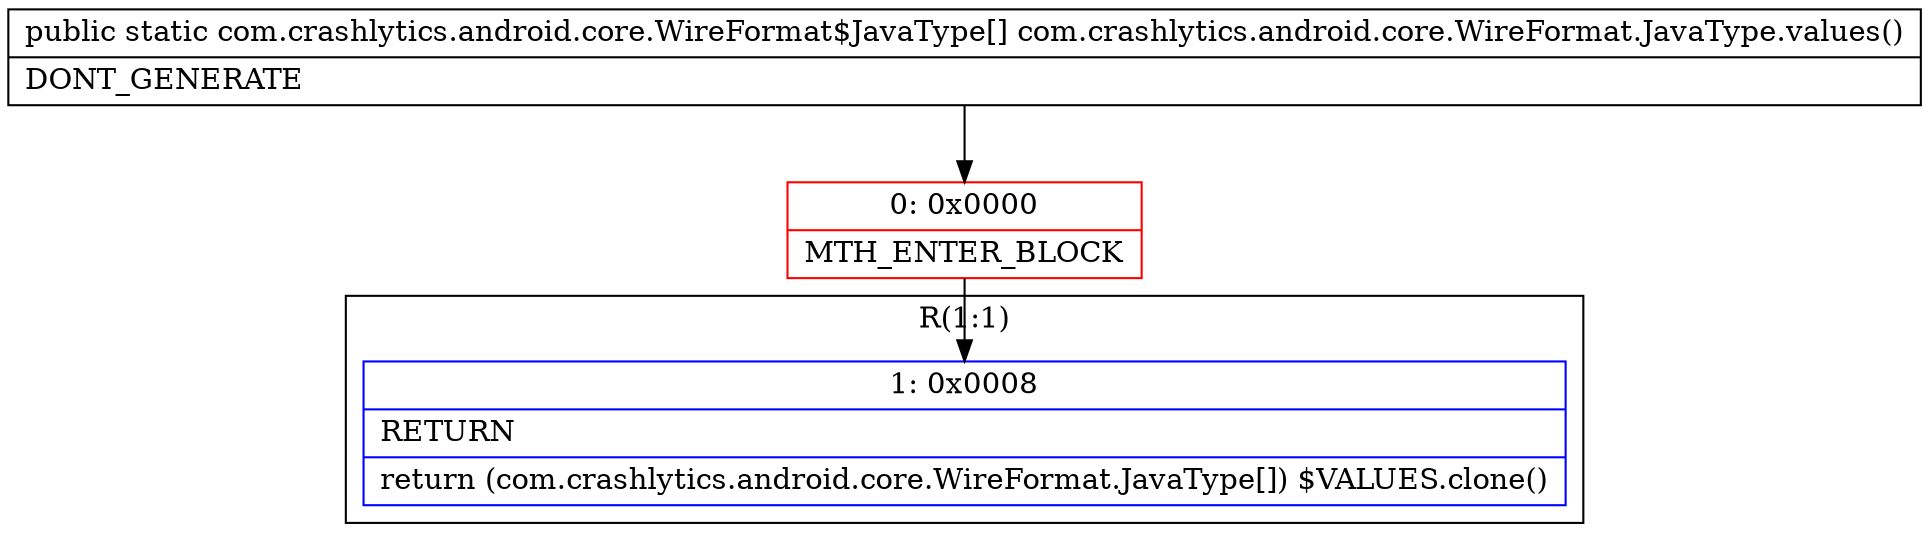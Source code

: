 digraph "CFG forcom.crashlytics.android.core.WireFormat.JavaType.values()[Lcom\/crashlytics\/android\/core\/WireFormat$JavaType;" {
subgraph cluster_Region_1692695517 {
label = "R(1:1)";
node [shape=record,color=blue];
Node_1 [shape=record,label="{1\:\ 0x0008|RETURN\l|return (com.crashlytics.android.core.WireFormat.JavaType[]) $VALUES.clone()\l}"];
}
Node_0 [shape=record,color=red,label="{0\:\ 0x0000|MTH_ENTER_BLOCK\l}"];
MethodNode[shape=record,label="{public static com.crashlytics.android.core.WireFormat$JavaType[] com.crashlytics.android.core.WireFormat.JavaType.values()  | DONT_GENERATE\l}"];
MethodNode -> Node_0;
Node_0 -> Node_1;
}

